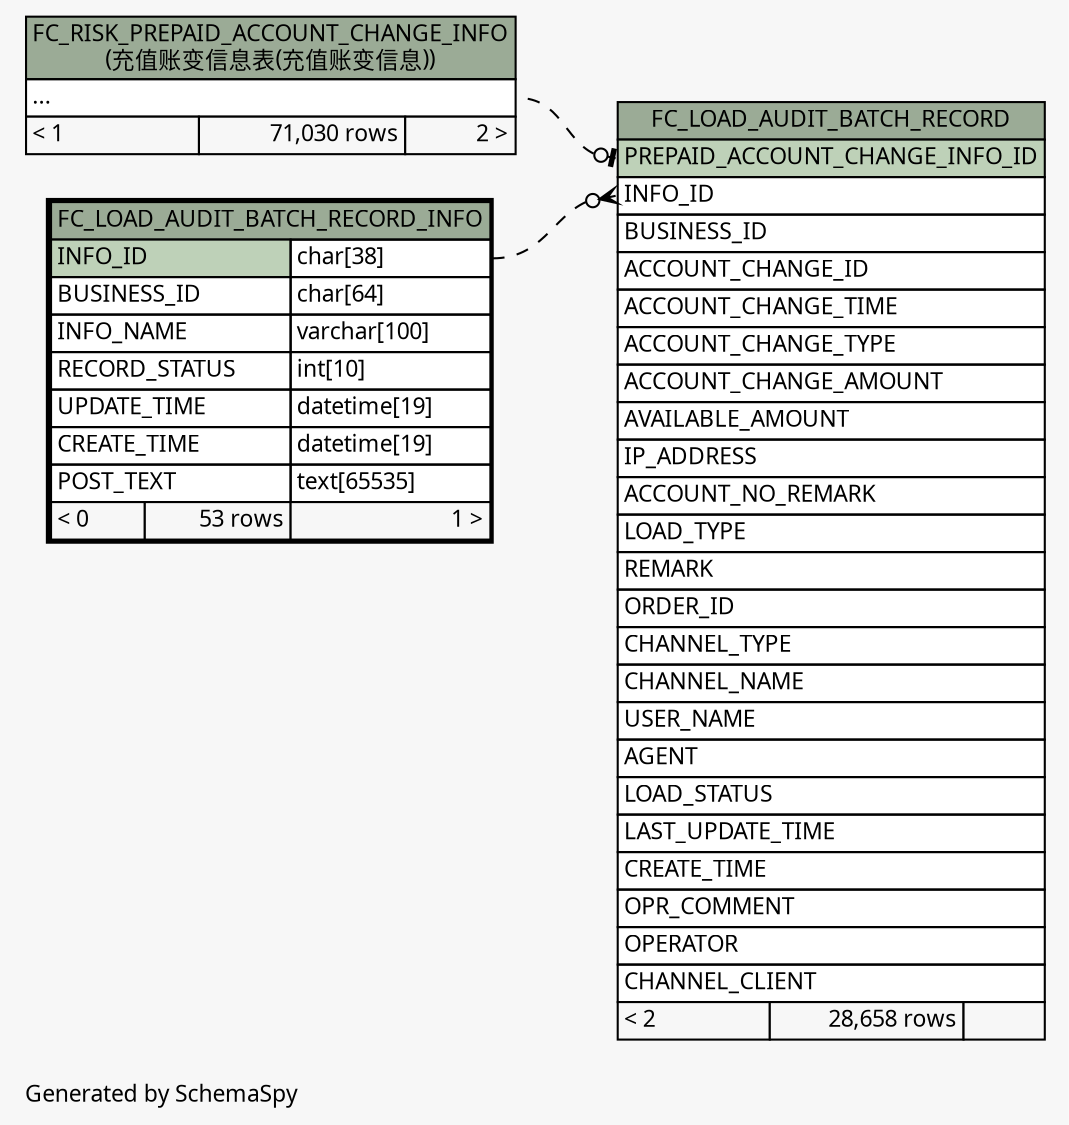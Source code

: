 // dot 2.26.0 on Linux 2.6.32-504.8.1.el6.x86_64
// SchemaSpy rev Unknown
digraph "impliedTwoDegreesRelationshipsDiagram" {
  graph [
    rankdir="RL"
    bgcolor="#f7f7f7"
    label="\nGenerated by SchemaSpy"
    labeljust="l"
    nodesep="0.18"
    ranksep="0.46"
    fontname="Microsoft YaHei"
    fontsize="11"
  ];
  node [
    fontname="Microsoft YaHei"
    fontsize="11"
    shape="plaintext"
  ];
  edge [
    arrowsize="0.8"
  ];
  "FC_LOAD_AUDIT_BATCH_RECORD":"INFO_ID":w -> "FC_LOAD_AUDIT_BATCH_RECORD_INFO":"INFO_ID.type":e [arrowhead=none dir=back arrowtail=crowodot style=dashed];
  "FC_LOAD_AUDIT_BATCH_RECORD":"PREPAID_ACCOUNT_CHANGE_INFO_ID":w -> "FC_RISK_PREPAID_ACCOUNT_CHANGE_INFO":"elipses":e [arrowhead=none dir=back arrowtail=teeodot style=dashed];
  "FC_LOAD_AUDIT_BATCH_RECORD" [
    label=<
    <TABLE BORDER="0" CELLBORDER="1" CELLSPACING="0" BGCOLOR="#ffffff">
      <TR><TD COLSPAN="3" BGCOLOR="#9bab96" ALIGN="CENTER">FC_LOAD_AUDIT_BATCH_RECORD</TD></TR>
      <TR><TD PORT="PREPAID_ACCOUNT_CHANGE_INFO_ID" COLSPAN="3" BGCOLOR="#bed1b8" ALIGN="LEFT">PREPAID_ACCOUNT_CHANGE_INFO_ID</TD></TR>
      <TR><TD PORT="INFO_ID" COLSPAN="3" ALIGN="LEFT">INFO_ID</TD></TR>
      <TR><TD PORT="BUSINESS_ID" COLSPAN="3" ALIGN="LEFT">BUSINESS_ID</TD></TR>
      <TR><TD PORT="ACCOUNT_CHANGE_ID" COLSPAN="3" ALIGN="LEFT">ACCOUNT_CHANGE_ID</TD></TR>
      <TR><TD PORT="ACCOUNT_CHANGE_TIME" COLSPAN="3" ALIGN="LEFT">ACCOUNT_CHANGE_TIME</TD></TR>
      <TR><TD PORT="ACCOUNT_CHANGE_TYPE" COLSPAN="3" ALIGN="LEFT">ACCOUNT_CHANGE_TYPE</TD></TR>
      <TR><TD PORT="ACCOUNT_CHANGE_AMOUNT" COLSPAN="3" ALIGN="LEFT">ACCOUNT_CHANGE_AMOUNT</TD></TR>
      <TR><TD PORT="AVAILABLE_AMOUNT" COLSPAN="3" ALIGN="LEFT">AVAILABLE_AMOUNT</TD></TR>
      <TR><TD PORT="IP_ADDRESS" COLSPAN="3" ALIGN="LEFT">IP_ADDRESS</TD></TR>
      <TR><TD PORT="ACCOUNT_NO_REMARK" COLSPAN="3" ALIGN="LEFT">ACCOUNT_NO_REMARK</TD></TR>
      <TR><TD PORT="LOAD_TYPE" COLSPAN="3" ALIGN="LEFT">LOAD_TYPE</TD></TR>
      <TR><TD PORT="REMARK" COLSPAN="3" ALIGN="LEFT">REMARK</TD></TR>
      <TR><TD PORT="ORDER_ID" COLSPAN="3" ALIGN="LEFT">ORDER_ID</TD></TR>
      <TR><TD PORT="CHANNEL_TYPE" COLSPAN="3" ALIGN="LEFT">CHANNEL_TYPE</TD></TR>
      <TR><TD PORT="CHANNEL_NAME" COLSPAN="3" ALIGN="LEFT">CHANNEL_NAME</TD></TR>
      <TR><TD PORT="USER_NAME" COLSPAN="3" ALIGN="LEFT">USER_NAME</TD></TR>
      <TR><TD PORT="AGENT" COLSPAN="3" ALIGN="LEFT">AGENT</TD></TR>
      <TR><TD PORT="LOAD_STATUS" COLSPAN="3" ALIGN="LEFT">LOAD_STATUS</TD></TR>
      <TR><TD PORT="LAST_UPDATE_TIME" COLSPAN="3" ALIGN="LEFT">LAST_UPDATE_TIME</TD></TR>
      <TR><TD PORT="CREATE_TIME" COLSPAN="3" ALIGN="LEFT">CREATE_TIME</TD></TR>
      <TR><TD PORT="OPR_COMMENT" COLSPAN="3" ALIGN="LEFT">OPR_COMMENT</TD></TR>
      <TR><TD PORT="OPERATOR" COLSPAN="3" ALIGN="LEFT">OPERATOR</TD></TR>
      <TR><TD PORT="CHANNEL_CLIENT" COLSPAN="3" ALIGN="LEFT">CHANNEL_CLIENT</TD></TR>
      <TR><TD ALIGN="LEFT" BGCOLOR="#f7f7f7">&lt; 2</TD><TD ALIGN="RIGHT" BGCOLOR="#f7f7f7">28,658 rows</TD><TD ALIGN="RIGHT" BGCOLOR="#f7f7f7">  </TD></TR>
    </TABLE>>
    URL="FC_LOAD_AUDIT_BATCH_RECORD.html"
    tooltip="FC_LOAD_AUDIT_BATCH_RECORD"
  ];
  "FC_LOAD_AUDIT_BATCH_RECORD_INFO" [
    label=<
    <TABLE BORDER="2" CELLBORDER="1" CELLSPACING="0" BGCOLOR="#ffffff">
      <TR><TD COLSPAN="3" BGCOLOR="#9bab96" ALIGN="CENTER">FC_LOAD_AUDIT_BATCH_RECORD_INFO</TD></TR>
      <TR><TD PORT="INFO_ID" COLSPAN="2" BGCOLOR="#bed1b8" ALIGN="LEFT">INFO_ID</TD><TD PORT="INFO_ID.type" ALIGN="LEFT">char[38]</TD></TR>
      <TR><TD PORT="BUSINESS_ID" COLSPAN="2" ALIGN="LEFT">BUSINESS_ID</TD><TD PORT="BUSINESS_ID.type" ALIGN="LEFT">char[64]</TD></TR>
      <TR><TD PORT="INFO_NAME" COLSPAN="2" ALIGN="LEFT">INFO_NAME</TD><TD PORT="INFO_NAME.type" ALIGN="LEFT">varchar[100]</TD></TR>
      <TR><TD PORT="RECORD_STATUS" COLSPAN="2" ALIGN="LEFT">RECORD_STATUS</TD><TD PORT="RECORD_STATUS.type" ALIGN="LEFT">int[10]</TD></TR>
      <TR><TD PORT="UPDATE_TIME" COLSPAN="2" ALIGN="LEFT">UPDATE_TIME</TD><TD PORT="UPDATE_TIME.type" ALIGN="LEFT">datetime[19]</TD></TR>
      <TR><TD PORT="CREATE_TIME" COLSPAN="2" ALIGN="LEFT">CREATE_TIME</TD><TD PORT="CREATE_TIME.type" ALIGN="LEFT">datetime[19]</TD></TR>
      <TR><TD PORT="POST_TEXT" COLSPAN="2" ALIGN="LEFT">POST_TEXT</TD><TD PORT="POST_TEXT.type" ALIGN="LEFT">text[65535]</TD></TR>
      <TR><TD ALIGN="LEFT" BGCOLOR="#f7f7f7">&lt; 0</TD><TD ALIGN="RIGHT" BGCOLOR="#f7f7f7">53 rows</TD><TD ALIGN="RIGHT" BGCOLOR="#f7f7f7">1 &gt;</TD></TR>
    </TABLE>>
    URL="FC_LOAD_AUDIT_BATCH_RECORD_INFO.html"
    tooltip="FC_LOAD_AUDIT_BATCH_RECORD_INFO"
  ];
  "FC_RISK_PREPAID_ACCOUNT_CHANGE_INFO" [
    label=<
    <TABLE BORDER="0" CELLBORDER="1" CELLSPACING="0" BGCOLOR="#ffffff">
      <TR><TD COLSPAN="3" BGCOLOR="#9bab96" ALIGN="CENTER">FC_RISK_PREPAID_ACCOUNT_CHANGE_INFO<br/>(充值账变信息表(充值账变信息))</TD></TR>
      <TR><TD PORT="elipses" COLSPAN="3" ALIGN="LEFT">...</TD></TR>
      <TR><TD ALIGN="LEFT" BGCOLOR="#f7f7f7">&lt; 1</TD><TD ALIGN="RIGHT" BGCOLOR="#f7f7f7">71,030 rows</TD><TD ALIGN="RIGHT" BGCOLOR="#f7f7f7">2 &gt;</TD></TR>
    </TABLE>>
    URL="FC_RISK_PREPAID_ACCOUNT_CHANGE_INFO.html"
    tooltip="FC_RISK_PREPAID_ACCOUNT_CHANGE_INFO"
  ];
}
